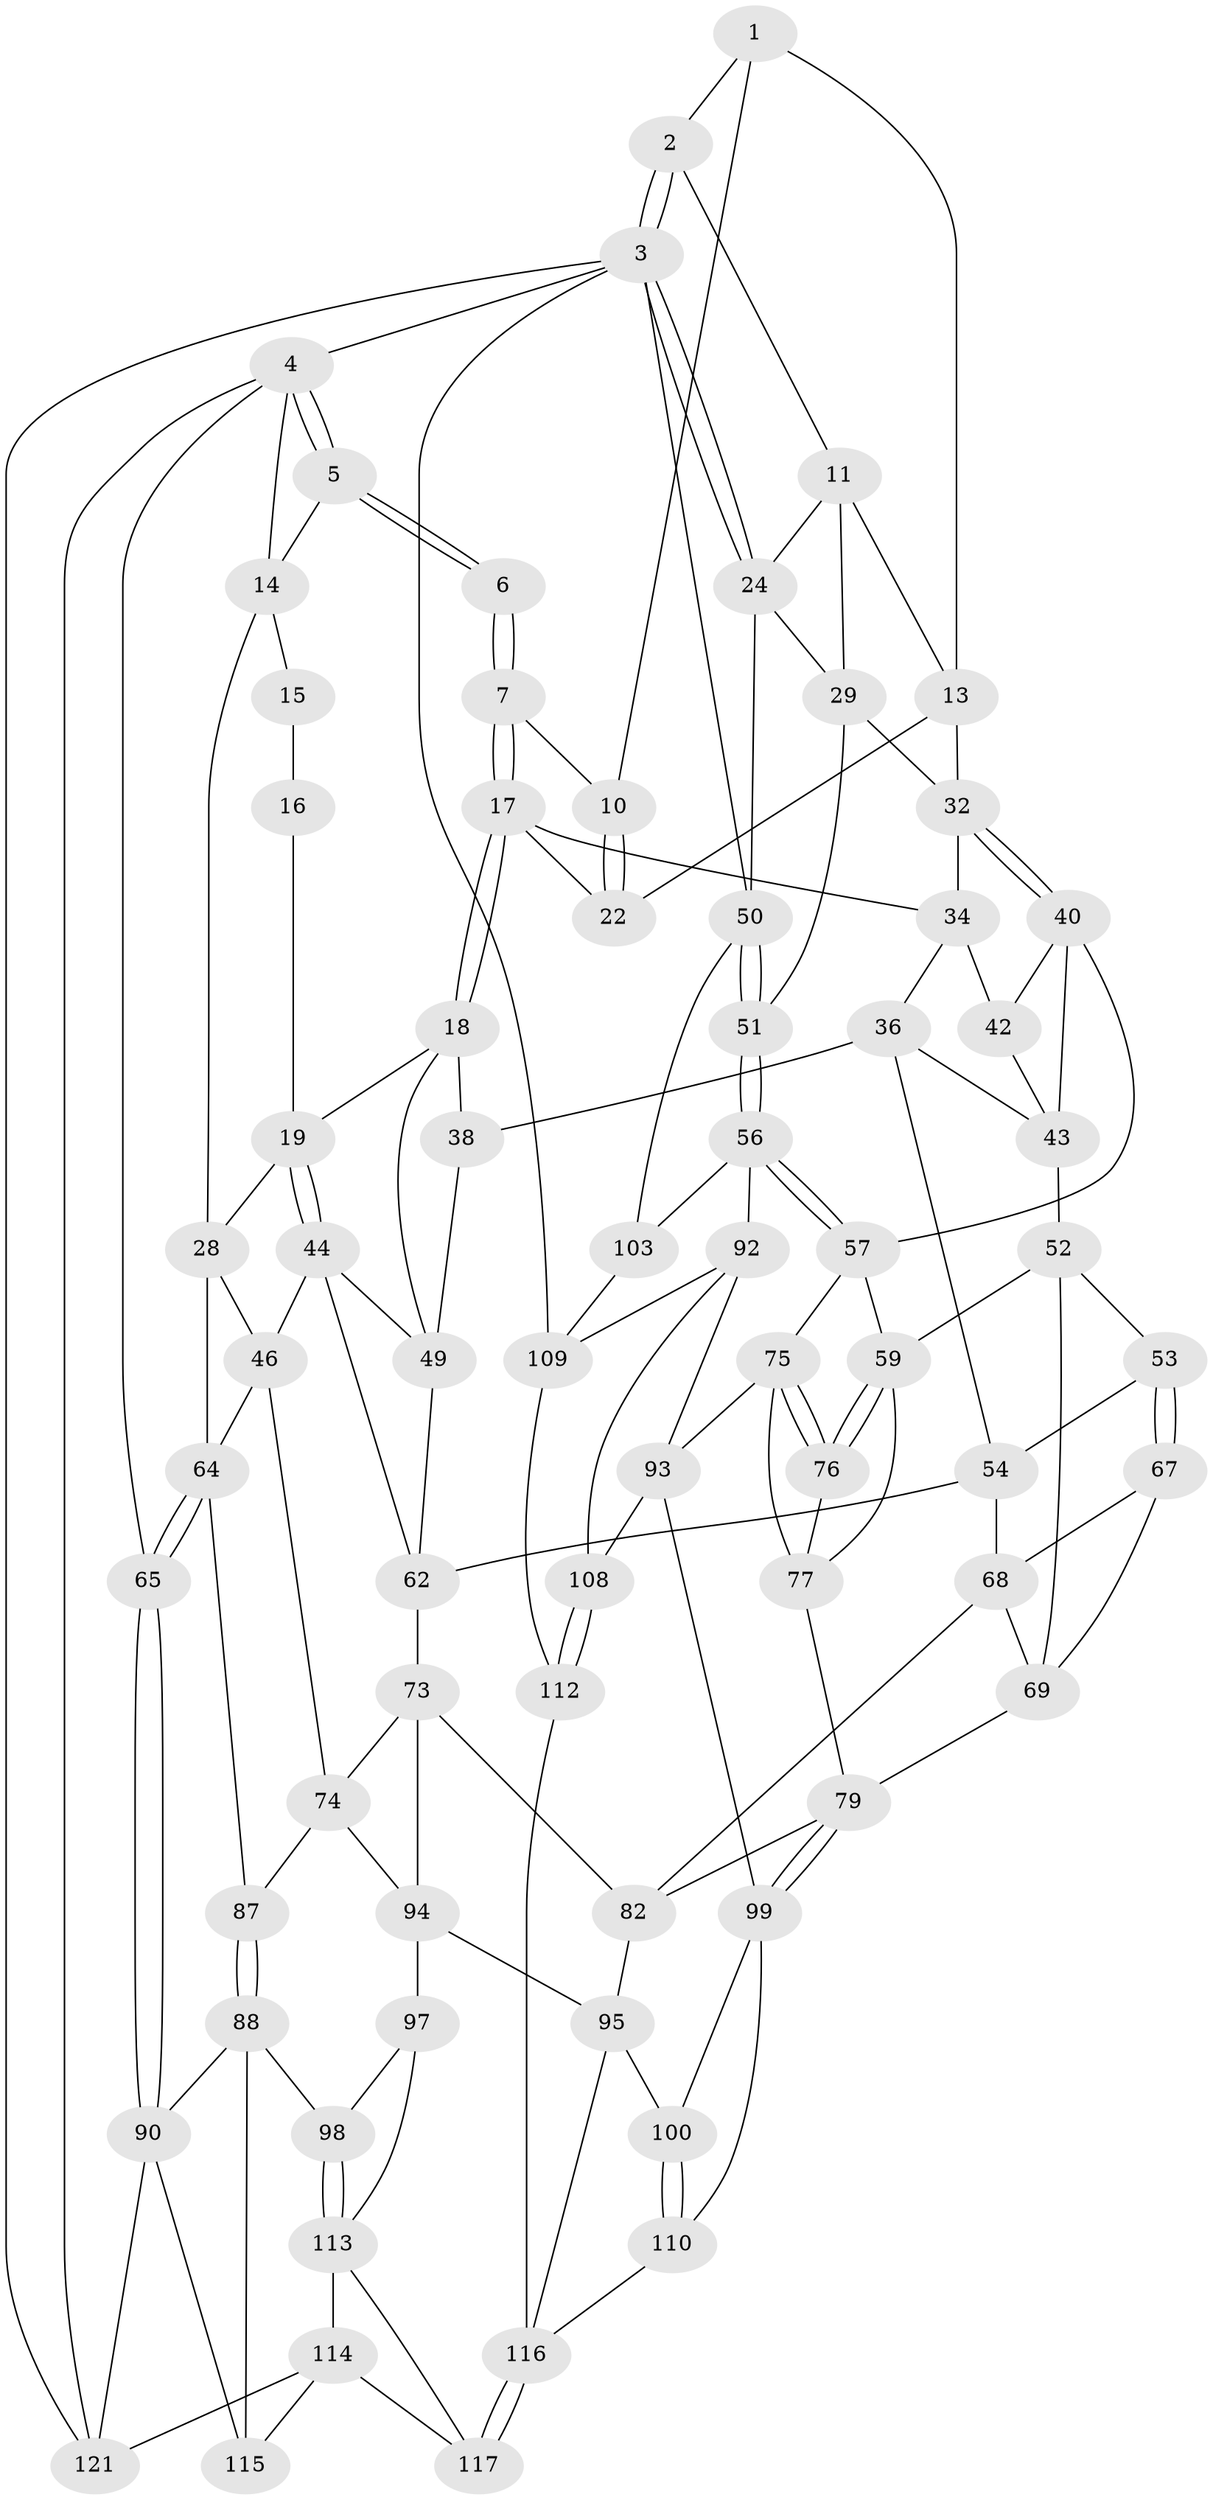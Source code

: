 // Generated by graph-tools (version 1.1) at 2025/52/02/27/25 19:52:44]
// undirected, 73 vertices, 157 edges
graph export_dot {
graph [start="1"]
  node [color=gray90,style=filled];
  1 [pos="+0.6674579552404939+0",super="+9"];
  2 [pos="+0.9374817069735393+0"];
  3 [pos="+1+0",super="+106"];
  4 [pos="+0+0",super="+27"];
  5 [pos="+0+0"];
  6 [pos="+0.24564926021214534+0"];
  7 [pos="+0.34132801363032955+0",super="+8"];
  10 [pos="+0.577456070757481+0.09124032492019377"];
  11 [pos="+0.8808407029471581+0",super="+12"];
  13 [pos="+0.784503528780491+0.11920674323040974",super="+30"];
  14 [pos="+0.07561192597626977+0.08364384860040065",super="+26"];
  15 [pos="+0.12301804560974047+0.041512193309407856"];
  16 [pos="+0.17994903247402927+0",super="+21"];
  17 [pos="+0.3930587106236657+0.17480140667140545",super="+23"];
  18 [pos="+0.38626666975558727+0.18002095603858384",super="+39"];
  19 [pos="+0.2643072544327817+0.2111217901176909",super="+20"];
  22 [pos="+0.5660695081054216+0.11218127390265283"];
  24 [pos="+1+0.169698086711256",super="+25"];
  28 [pos="+0.07225029670646166+0.27251910646559063",super="+47"];
  29 [pos="+0.9882324482041386+0.17875089783585524",super="+31"];
  32 [pos="+0.7889447438492688+0.30264571088222436",super="+33"];
  34 [pos="+0.508133621699724+0.24584104971161902",super="+35"];
  36 [pos="+0.5129400313263213+0.3816384074970163",super="+37"];
  38 [pos="+0.44400514099932303+0.4349986353205234"];
  40 [pos="+0.7784229936154219+0.31584352924001713",super="+41"];
  42 [pos="+0.5727659697015883+0.29674919118467497"];
  43 [pos="+0.567584216561092+0.36659032383173934",super="+48"];
  44 [pos="+0.2863576654150156+0.4204689198573135",super="+45"];
  46 [pos="+0.17829355539318278+0.45442061498922276",super="+71"];
  49 [pos="+0.34032598569471856+0.41548480360625417",super="+55"];
  50 [pos="+1+0.533931132752695",super="+102"];
  51 [pos="+1+0.5319312719545561"];
  52 [pos="+0.5767881116207292+0.4645375759841849",super="+61"];
  53 [pos="+0.5185665018795593+0.45902526050131326"];
  54 [pos="+0.5125671402754384+0.45545084205838055",super="+66"];
  56 [pos="+1+0.5480446699228829",super="+91"];
  57 [pos="+0.8781323888921481+0.5399476939928596",super="+58"];
  59 [pos="+0.7273985964405658+0.47017016845297516",super="+60"];
  62 [pos="+0.36096229421576903+0.541670605154165",super="+63"];
  64 [pos="+0.016798323245408597+0.5729720840458825",super="+72"];
  65 [pos="+0+0.6340254755645952"];
  67 [pos="+0.5014633868341309+0.5349229227264483"];
  68 [pos="+0.43142747106523766+0.5764715307648829",super="+81"];
  69 [pos="+0.544343430049292+0.6143579798195259",super="+70"];
  73 [pos="+0.302669793166105+0.6105055427512552",super="+84"];
  74 [pos="+0.2836589479133539+0.614076428795317",super="+86"];
  75 [pos="+0.7920820252089806+0.6266206995397064",super="+85"];
  76 [pos="+0.7745656836947702+0.6045011989957623"];
  77 [pos="+0.6684392053535598+0.5656382331175702",super="+78"];
  79 [pos="+0.5874749064747262+0.7051134719865859",super="+80"];
  82 [pos="+0.44060703402090173+0.6815011565614435",super="+83"];
  87 [pos="+0.14533729590155953+0.7356653665019417"];
  88 [pos="+0.12911085448457235+0.7645600244799116",super="+89"];
  90 [pos="+0+0.7381441490216633",super="+120"];
  92 [pos="+0.8061437378379006+0.7507751407726071",super="+107"];
  93 [pos="+0.7866461320864865+0.7388923401545552",super="+104"];
  94 [pos="+0.2665811879503976+0.7213324751753538",super="+96"];
  95 [pos="+0.379349476708349+0.7798769218707141",super="+101"];
  97 [pos="+0.30952550036979143+0.8070068793990351"];
  98 [pos="+0.2141673502596873+0.8098127252754144"];
  99 [pos="+0.5753027237465003+0.7579809619927534",super="+105"];
  100 [pos="+0.4822837559685321+0.8150175613389226"];
  103 [pos="+1+0.8420274945937629"];
  108 [pos="+0.7444458217691816+0.9565074774354887"];
  109 [pos="+0.8132114159653476+0.7679998055114294",super="+111"];
  110 [pos="+0.5670631208502729+0.9607503916899033"];
  112 [pos="+0.7543678354794655+1"];
  113 [pos="+0.2184779220044084+0.8849154663155347",super="+118"];
  114 [pos="+0.13850098296990615+0.9341185064270068",super="+122"];
  115 [pos="+0.12275795432327108+0.9233912470630464"];
  116 [pos="+0.40688934655717623+1",super="+119"];
  117 [pos="+0.3496739391080639+1"];
  121 [pos="+0+1"];
  1 -- 2;
  1 -- 10;
  1 -- 13;
  2 -- 3;
  2 -- 3;
  2 -- 11;
  3 -- 4;
  3 -- 24;
  3 -- 24;
  3 -- 121;
  3 -- 50;
  3 -- 109;
  4 -- 5;
  4 -- 5;
  4 -- 121;
  4 -- 65;
  4 -- 14;
  5 -- 6;
  5 -- 6;
  5 -- 14;
  6 -- 7;
  6 -- 7;
  7 -- 17;
  7 -- 17;
  7 -- 10;
  10 -- 22;
  10 -- 22;
  11 -- 13;
  11 -- 29;
  11 -- 24;
  13 -- 32;
  13 -- 22;
  14 -- 15;
  14 -- 28;
  15 -- 16 [weight=2];
  16 -- 19;
  17 -- 18;
  17 -- 18;
  17 -- 34;
  17 -- 22;
  18 -- 19;
  18 -- 49;
  18 -- 38;
  19 -- 44;
  19 -- 44;
  19 -- 28;
  24 -- 50;
  24 -- 29;
  28 -- 64;
  28 -- 46;
  29 -- 32;
  29 -- 51;
  32 -- 40;
  32 -- 40;
  32 -- 34;
  34 -- 42;
  34 -- 36;
  36 -- 43;
  36 -- 38;
  36 -- 54;
  38 -- 49;
  40 -- 57;
  40 -- 42;
  40 -- 43;
  42 -- 43;
  43 -- 52;
  44 -- 49;
  44 -- 46;
  44 -- 62;
  46 -- 64;
  46 -- 74;
  49 -- 62;
  50 -- 51;
  50 -- 51;
  50 -- 103;
  51 -- 56;
  51 -- 56;
  52 -- 53;
  52 -- 59;
  52 -- 69;
  53 -- 54;
  53 -- 67;
  53 -- 67;
  54 -- 68;
  54 -- 62;
  56 -- 57;
  56 -- 57;
  56 -- 92;
  56 -- 103;
  57 -- 75;
  57 -- 59;
  59 -- 76;
  59 -- 76;
  59 -- 77;
  62 -- 73;
  64 -- 65;
  64 -- 65;
  64 -- 87;
  65 -- 90;
  65 -- 90;
  67 -- 68;
  67 -- 69;
  68 -- 82;
  68 -- 69;
  69 -- 79;
  73 -- 74;
  73 -- 94;
  73 -- 82;
  74 -- 94;
  74 -- 87;
  75 -- 76;
  75 -- 76;
  75 -- 93;
  75 -- 77;
  76 -- 77;
  77 -- 79;
  79 -- 99;
  79 -- 99;
  79 -- 82;
  82 -- 95;
  87 -- 88;
  87 -- 88;
  88 -- 98;
  88 -- 90;
  88 -- 115;
  90 -- 121;
  90 -- 115;
  92 -- 93;
  92 -- 108;
  92 -- 109;
  93 -- 108;
  93 -- 99;
  94 -- 97;
  94 -- 95;
  95 -- 116;
  95 -- 100;
  97 -- 98;
  97 -- 113;
  98 -- 113;
  98 -- 113;
  99 -- 100;
  99 -- 110;
  100 -- 110;
  100 -- 110;
  103 -- 109;
  108 -- 112;
  108 -- 112;
  109 -- 112;
  110 -- 116;
  112 -- 116;
  113 -- 114;
  113 -- 117;
  114 -- 115;
  114 -- 121;
  114 -- 117;
  116 -- 117;
  116 -- 117;
}

